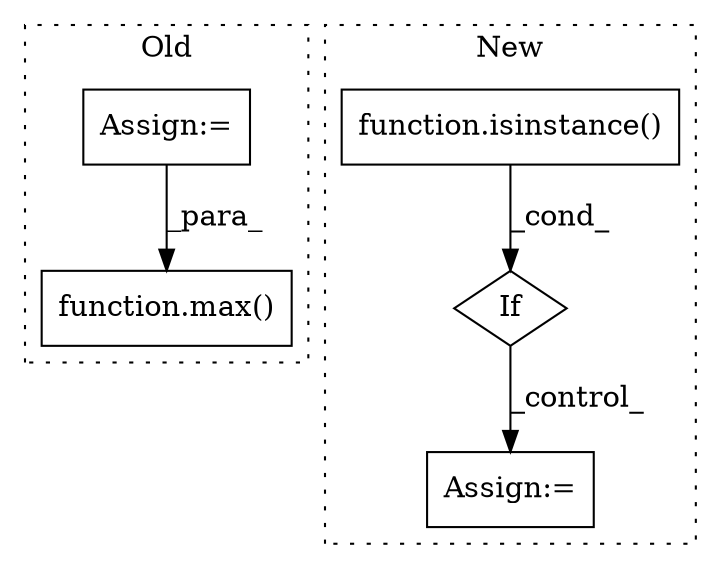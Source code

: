 digraph G {
subgraph cluster0 {
1 [label="function.max()" a="75" s="11883,11914" l="4,1" shape="box"];
5 [label="Assign:=" a="68" s="11723" l="3" shape="box"];
label = "Old";
style="dotted";
}
subgraph cluster1 {
2 [label="function.isinstance()" a="75" s="21041,21060" l="11,1" shape="box"];
3 [label="If" a="96" s="21038" l="3" shape="diamond"];
4 [label="Assign:=" a="68" s="21233" l="11" shape="box"];
label = "New";
style="dotted";
}
2 -> 3 [label="_cond_"];
3 -> 4 [label="_control_"];
5 -> 1 [label="_para_"];
}